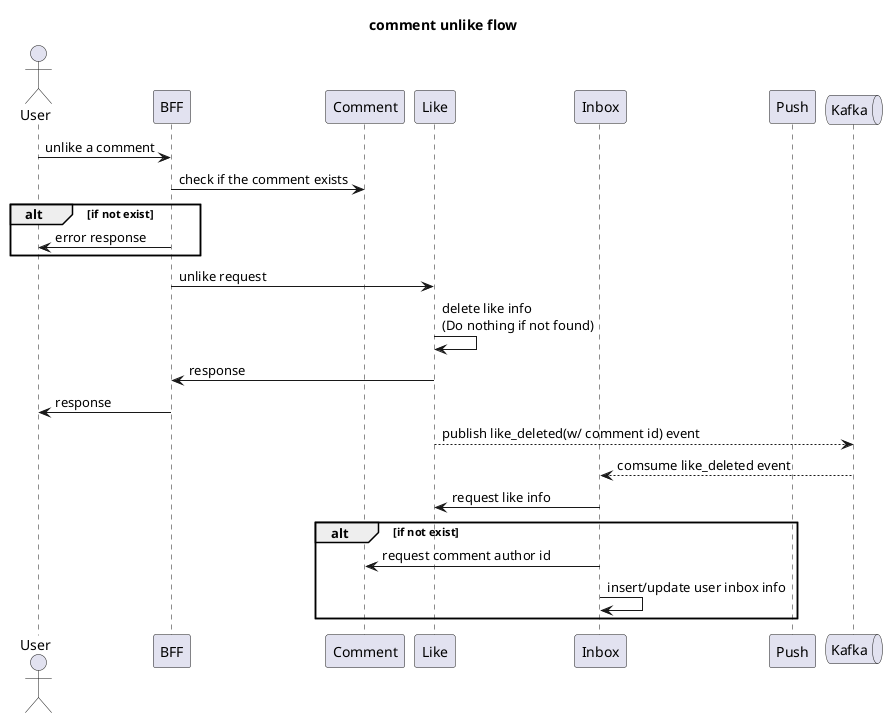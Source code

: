 @startuml
title "comment unlike flow"

actor User as user
participant BFF as bff
participant Comment as comment
participant Like as like
participant Inbox as inbox
participant Push as push
queue Kafka as kafka

user -> bff: unlike a comment
bff -> comment: check if the comment exists
alt if not exist
user <- bff: error response
end
bff -> like: unlike request
like -> like: delete like info\n(Do nothing if not found)
bff <- like: response
user <- bff: response
like --> kafka: publish like_deleted(w/ comment id) event
kafka --> inbox: comsume like_deleted event
inbox -> like: request like info
alt if not exist
inbox -> comment: request comment author id
inbox -> inbox: insert/update user inbox info
end
@enduml
